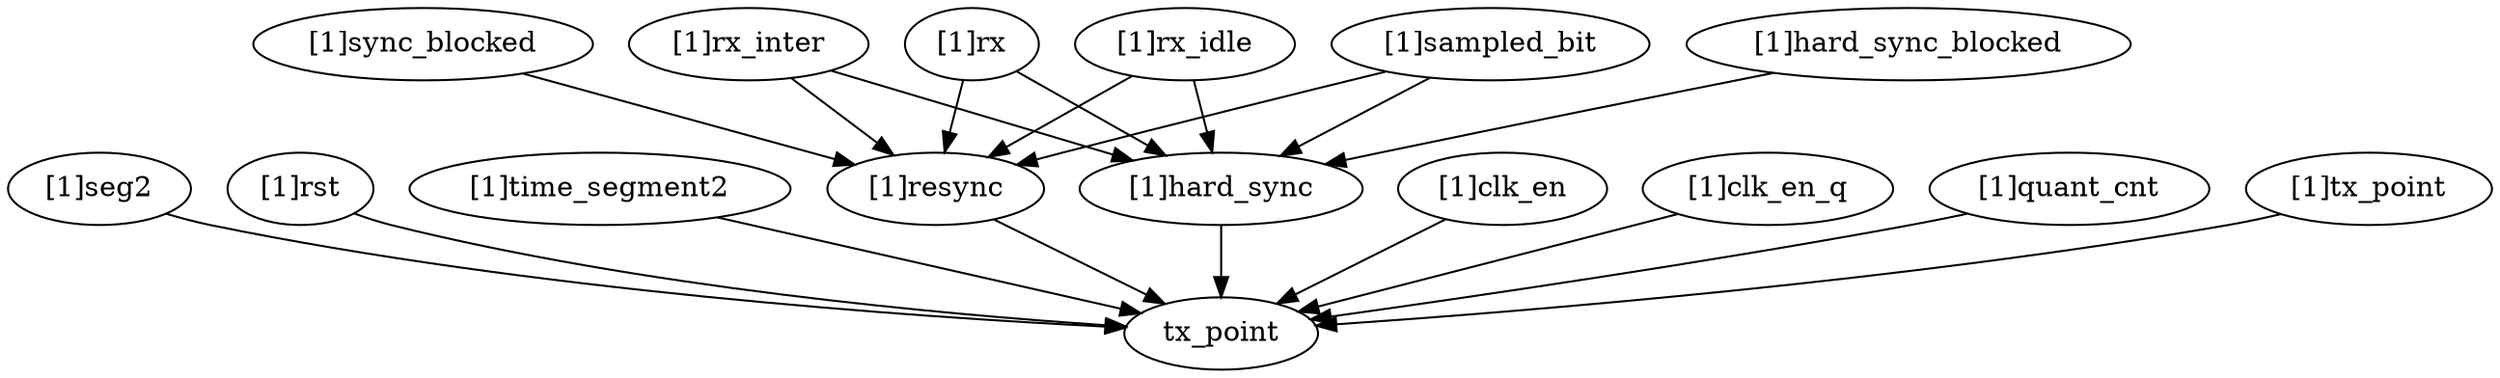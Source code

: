 strict digraph "" {
	"[1]seg2"	 [complexity=22,
		importance=0.0546836722154,
		rank=0.00248562146433];
	tx_point	 [complexity=11,
		importance=0.0331034678302,
		rank=0.00300940616638];
	"[1]seg2" -> tx_point;
	"[1]rst"	 [complexity=12,
		importance=0.0783471289125,
		rank=0.00652892740938];
	"[1]rst" -> tx_point;
	"[1]time_segment2"	 [complexity=22,
		importance=0.0452436610824,
		rank=0.0020565300492];
	"[1]time_segment2" -> tx_point;
	"[1]rx_inter"	 [complexity=28,
		importance=0.0762970027162,
		rank=0.00272489295415];
	"[1]resync"	 [complexity=22,
		importance=0.064156809464,
		rank=0.002916218612];
	"[1]rx_inter" -> "[1]resync";
	"[1]hard_sync"	 [complexity=22,
		importance=0.0885647590075,
		rank=0.00402567086398];
	"[1]rx_inter" -> "[1]hard_sync";
	"[1]clk_en"	 [complexity=22,
		importance=0.0550248846919,
		rank=0.00250113112236];
	"[1]clk_en" -> tx_point;
	"[1]rx"	 [complexity=28,
		importance=0.0762970027162,
		rank=0.00272489295415];
	"[1]rx" -> "[1]resync";
	"[1]rx" -> "[1]hard_sync";
	"[1]hard_sync_blocked"	 [complexity=28,
		importance=0.156201408742,
		rank=0.0055786217408];
	"[1]hard_sync_blocked" -> "[1]hard_sync";
	"[1]rx_idle"	 [complexity=28,
		importance=0.0762970027162,
		rank=0.00272489295415];
	"[1]rx_idle" -> "[1]resync";
	"[1]rx_idle" -> "[1]hard_sync";
	"[1]sync_blocked"	 [complexity=28,
		importance=0.0829725251764,
		rank=0.00296330447059];
	"[1]sync_blocked" -> "[1]resync";
	"[1]resync" -> tx_point;
	"[1]clk_en_q"	 [complexity=22,
		importance=0.0509621327429,
		rank=0.00231646057922];
	"[1]clk_en_q" -> tx_point;
	"[1]quant_cnt"	 [complexity=22,
		importance=0.0617022667693,
		rank=0.00280464848951];
	"[1]quant_cnt" -> tx_point;
	"[1]sampled_bit"	 [complexity=28,
		importance=0.111155363875,
		rank=0.00396983442409];
	"[1]sampled_bit" -> "[1]resync";
	"[1]sampled_bit" -> "[1]hard_sync";
	"[1]hard_sync" -> tx_point;
	"[1]tx_point"	 [complexity=22,
		importance=0.0662069356603,
		rank=0.00300940616638];
	"[1]tx_point" -> tx_point;
}
